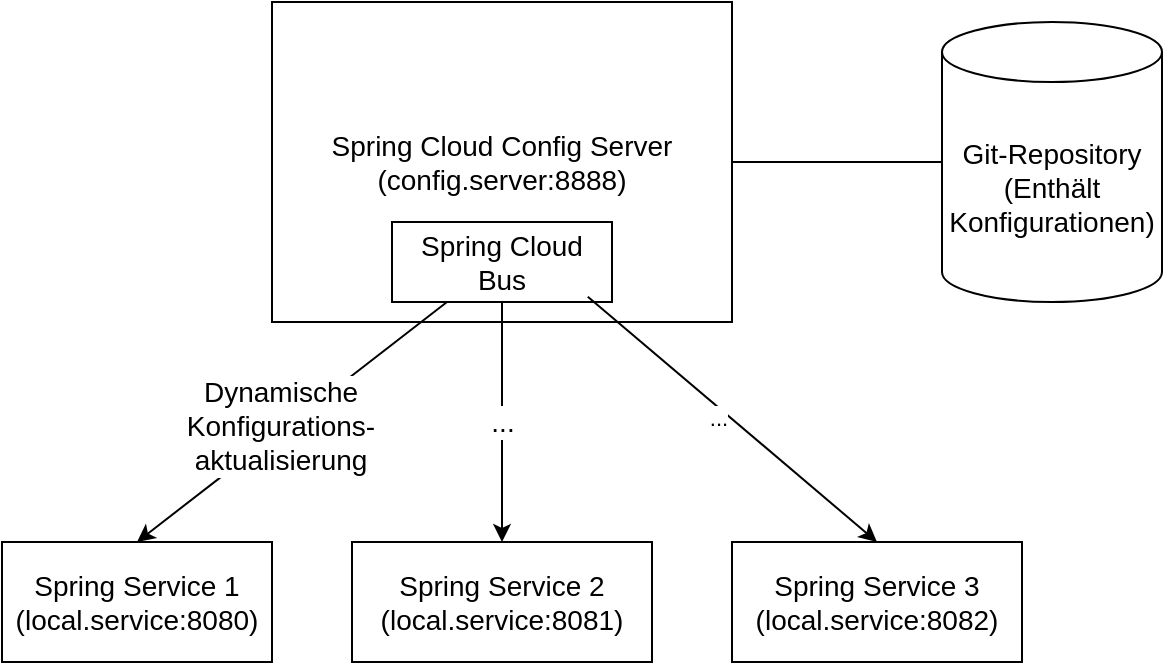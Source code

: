 <mxfile version="21.6.2" type="device">
  <diagram name="Page-1" id="qb_ZtY5n5JlM0fx14WMn">
    <mxGraphModel dx="1052" dy="597" grid="1" gridSize="10" guides="1" tooltips="1" connect="1" arrows="1" fold="1" page="1" pageScale="1" pageWidth="850" pageHeight="1100" math="0" shadow="0">
      <root>
        <mxCell id="0" />
        <mxCell id="1" parent="0" />
        <mxCell id="Rub7pcg7X3PBs07Vx_1k-1" value="&lt;div style=&quot;font-size: 14px;&quot;&gt;Spring Cloud Config Server&lt;br style=&quot;font-size: 14px;&quot;&gt;&lt;/div&gt;(config.server:8888)" style="rounded=0;whiteSpace=wrap;html=1;fontSize=14;" parent="1" vertex="1">
          <mxGeometry x="305" y="170" width="230" height="160" as="geometry" />
        </mxCell>
        <mxCell id="Rub7pcg7X3PBs07Vx_1k-2" value="Spring Cloud Bus" style="rounded=0;whiteSpace=wrap;html=1;fontSize=14;" parent="1" vertex="1">
          <mxGeometry x="365" y="280" width="110" height="40" as="geometry" />
        </mxCell>
        <mxCell id="Rub7pcg7X3PBs07Vx_1k-3" value="Spring Service 1&lt;br&gt;(local.service:8080)" style="rounded=0;whiteSpace=wrap;html=1;fontSize=14;" parent="1" vertex="1">
          <mxGeometry x="170" y="440" width="135" height="60" as="geometry" />
        </mxCell>
        <mxCell id="Rub7pcg7X3PBs07Vx_1k-4" value="Spring Service 2&lt;br&gt;(local.service:8081)" style="rounded=0;whiteSpace=wrap;html=1;fontSize=14;" parent="1" vertex="1">
          <mxGeometry x="345" y="440" width="150" height="60" as="geometry" />
        </mxCell>
        <mxCell id="Rub7pcg7X3PBs07Vx_1k-5" value="Spring Service 3&lt;br&gt;(local.service:8082)" style="rounded=0;whiteSpace=wrap;html=1;fontSize=14;" parent="1" vertex="1">
          <mxGeometry x="535" y="440" width="145" height="60" as="geometry" />
        </mxCell>
        <mxCell id="Rub7pcg7X3PBs07Vx_1k-8" value="" style="endArrow=classic;html=1;rounded=0;entryX=0.5;entryY=0;entryDx=0;entryDy=0;exitX=0.5;exitY=1;exitDx=0;exitDy=0;fontSize=14;" parent="1" source="Rub7pcg7X3PBs07Vx_1k-2" target="Rub7pcg7X3PBs07Vx_1k-4" edge="1">
          <mxGeometry width="50" height="50" relative="1" as="geometry">
            <mxPoint x="400" y="440" as="sourcePoint" />
            <mxPoint x="450" y="390" as="targetPoint" />
          </mxGeometry>
        </mxCell>
        <mxCell id="Rub7pcg7X3PBs07Vx_1k-13" value="..." style="edgeLabel;html=1;align=center;verticalAlign=middle;resizable=0;points=[];fontSize=14;" parent="Rub7pcg7X3PBs07Vx_1k-8" vertex="1" connectable="0">
          <mxGeometry x="-0.233" y="-3" relative="1" as="geometry">
            <mxPoint x="3" y="14" as="offset" />
          </mxGeometry>
        </mxCell>
        <mxCell id="Rub7pcg7X3PBs07Vx_1k-9" value="&lt;div style=&quot;font-size: 14px;&quot;&gt;Git-Repository&lt;/div&gt;&lt;div style=&quot;font-size: 14px;&quot;&gt;(Enthält Konfigurationen)&lt;br style=&quot;font-size: 14px;&quot;&gt;&lt;/div&gt;" style="shape=cylinder3;whiteSpace=wrap;html=1;boundedLbl=1;backgroundOutline=1;size=15;fontSize=14;" parent="1" vertex="1">
          <mxGeometry x="640" y="180" width="110" height="140" as="geometry" />
        </mxCell>
        <mxCell id="Rub7pcg7X3PBs07Vx_1k-10" value="" style="endArrow=none;html=1;rounded=0;entryX=0;entryY=0.5;entryDx=0;entryDy=0;entryPerimeter=0;exitX=1;exitY=0.5;exitDx=0;exitDy=0;fontSize=14;" parent="1" source="Rub7pcg7X3PBs07Vx_1k-1" target="Rub7pcg7X3PBs07Vx_1k-9" edge="1">
          <mxGeometry width="50" height="50" relative="1" as="geometry">
            <mxPoint x="400" y="440" as="sourcePoint" />
            <mxPoint x="450" y="390" as="targetPoint" />
          </mxGeometry>
        </mxCell>
        <mxCell id="Rub7pcg7X3PBs07Vx_1k-11" value="" style="endArrow=classic;html=1;rounded=0;entryX=0.5;entryY=0;entryDx=0;entryDy=0;exitX=0.25;exitY=1;exitDx=0;exitDy=0;fontSize=14;" parent="1" source="Rub7pcg7X3PBs07Vx_1k-2" target="Rub7pcg7X3PBs07Vx_1k-3" edge="1">
          <mxGeometry width="50" height="50" relative="1" as="geometry">
            <mxPoint x="400" y="440" as="sourcePoint" />
            <mxPoint x="450" y="390" as="targetPoint" />
          </mxGeometry>
        </mxCell>
        <mxCell id="Rub7pcg7X3PBs07Vx_1k-15" value="&lt;div style=&quot;font-size: 14px;&quot;&gt;Dynamische&lt;/div&gt;&lt;div style=&quot;font-size: 14px;&quot;&gt;Konfigurations-&lt;/div&gt;&lt;div style=&quot;font-size: 14px;&quot;&gt;aktualisierung&lt;br style=&quot;font-size: 14px;&quot;&gt;&lt;/div&gt;" style="edgeLabel;html=1;align=center;verticalAlign=middle;resizable=0;points=[];" parent="Rub7pcg7X3PBs07Vx_1k-11" vertex="1" connectable="0">
          <mxGeometry x="0.062" y="-3" relative="1" as="geometry">
            <mxPoint as="offset" />
          </mxGeometry>
        </mxCell>
        <mxCell id="Rub7pcg7X3PBs07Vx_1k-12" value="" style="endArrow=classic;html=1;rounded=0;entryX=0.5;entryY=0;entryDx=0;entryDy=0;exitX=0.89;exitY=0.933;exitDx=0;exitDy=0;exitPerimeter=0;fontSize=14;" parent="1" source="Rub7pcg7X3PBs07Vx_1k-2" target="Rub7pcg7X3PBs07Vx_1k-5" edge="1">
          <mxGeometry width="50" height="50" relative="1" as="geometry">
            <mxPoint x="400" y="440" as="sourcePoint" />
            <mxPoint x="450" y="390" as="targetPoint" />
          </mxGeometry>
        </mxCell>
        <mxCell id="Rub7pcg7X3PBs07Vx_1k-14" value="..." style="edgeLabel;html=1;align=center;verticalAlign=middle;resizable=0;points=[];" parent="Rub7pcg7X3PBs07Vx_1k-12" vertex="1" connectable="0">
          <mxGeometry x="-0.069" y="-4" relative="1" as="geometry">
            <mxPoint as="offset" />
          </mxGeometry>
        </mxCell>
      </root>
    </mxGraphModel>
  </diagram>
</mxfile>
